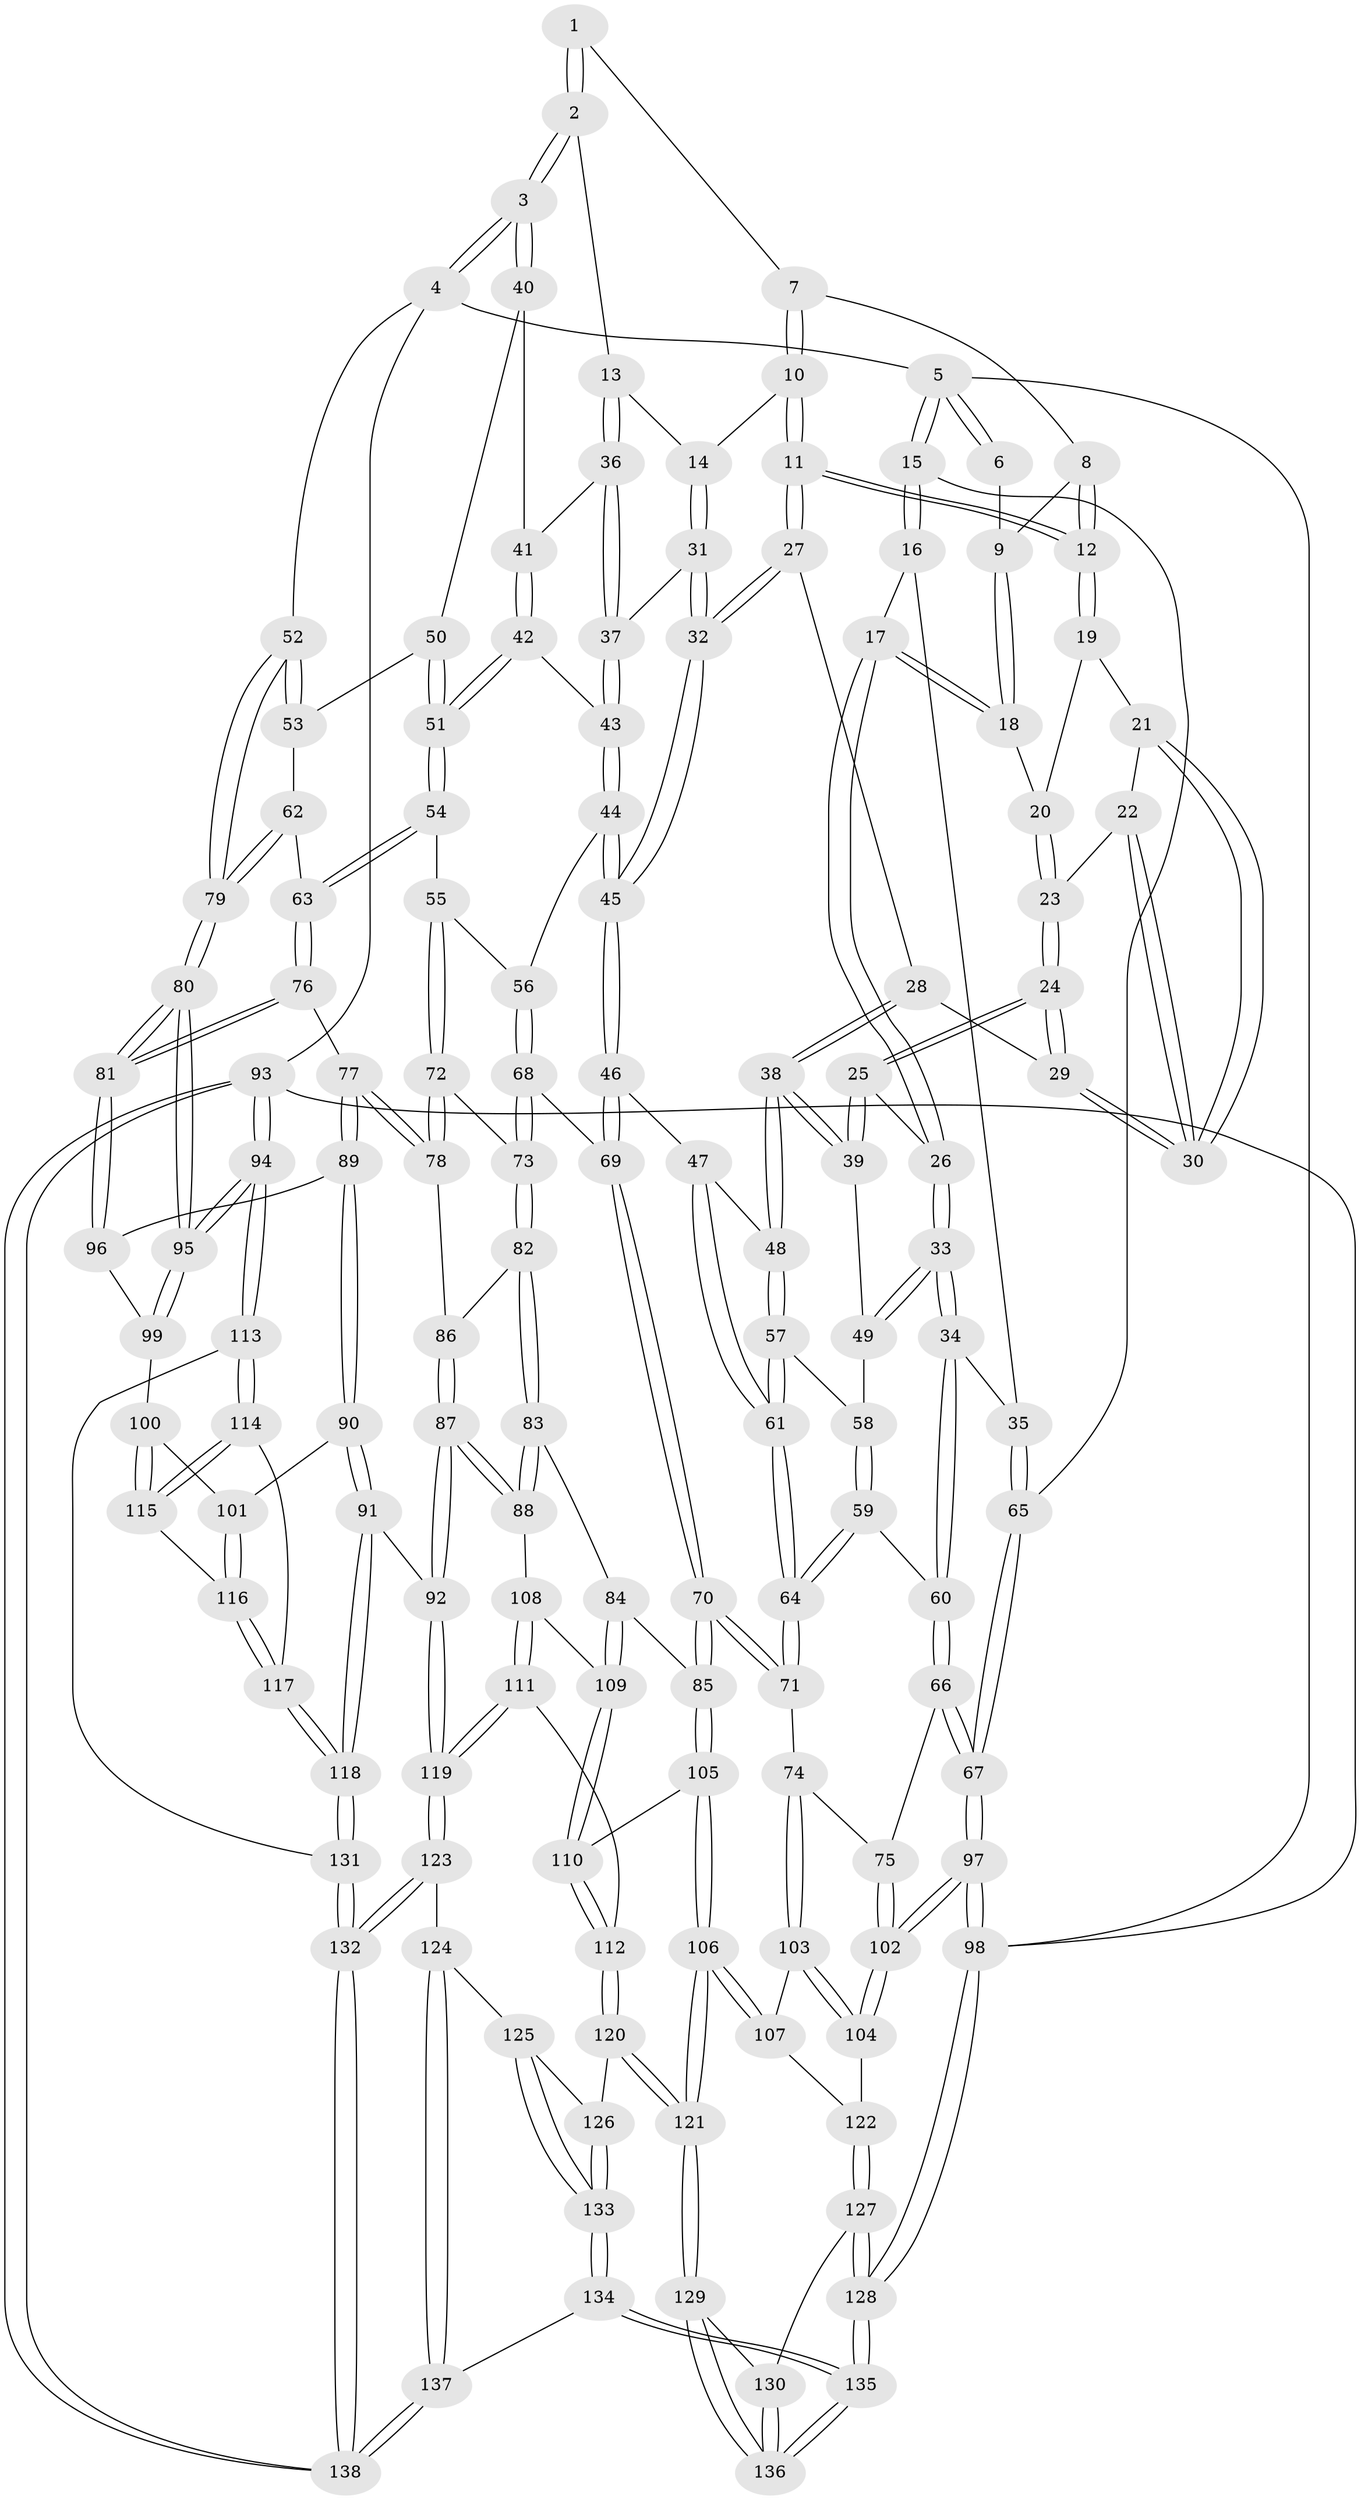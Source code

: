 // coarse degree distribution, {3: 0.11904761904761904, 5: 0.2976190476190476, 4: 0.4523809523809524, 6: 0.09523809523809523, 2: 0.023809523809523808, 7: 0.011904761904761904}
// Generated by graph-tools (version 1.1) at 2025/24/03/03/25 07:24:31]
// undirected, 138 vertices, 342 edges
graph export_dot {
graph [start="1"]
  node [color=gray90,style=filled];
  1 [pos="+0.725097180706158+0"];
  2 [pos="+1+0"];
  3 [pos="+1+0"];
  4 [pos="+1+0"];
  5 [pos="+0+0"];
  6 [pos="+0.2742062984508705+0"];
  7 [pos="+0.6355304084245906+0"];
  8 [pos="+0.4699309777391297+0.07542100168452781"];
  9 [pos="+0.26974039006998163+0"];
  10 [pos="+0.5935616892842711+0.12641830486964864"];
  11 [pos="+0.5214903998731552+0.17550982848812466"];
  12 [pos="+0.4739420906209311+0.14096975500564188"];
  13 [pos="+0.7021170938322726+0.2023557967024039"];
  14 [pos="+0.61609191622325+0.15262868451608158"];
  15 [pos="+0+0"];
  16 [pos="+0.122186560315812+0.12499734510814892"];
  17 [pos="+0.2158570693788443+0.08674647146784385"];
  18 [pos="+0.2583249048314488+0"];
  19 [pos="+0.42278609092224667+0.14566559355953357"];
  20 [pos="+0.38372857230535484+0.11562423393694223"];
  21 [pos="+0.4165686441356572+0.16042425372716804"];
  22 [pos="+0.38194456703522167+0.19394509289785555"];
  23 [pos="+0.3644751423806242+0.20225182482946866"];
  24 [pos="+0.32478281510671114+0.22865340060392547"];
  25 [pos="+0.32465712600655483+0.2287105188969778"];
  26 [pos="+0.2177486898680899+0.09188081215731486"];
  27 [pos="+0.5142992159386108+0.2227809891224397"];
  28 [pos="+0.4446117969966409+0.23423284981994713"];
  29 [pos="+0.4344873818451484+0.2263020219050328"];
  30 [pos="+0.4304999000042789+0.21969959648079584"];
  31 [pos="+0.6171577565122667+0.2413447143306479"];
  32 [pos="+0.5511932846124796+0.30841122567734086"];
  33 [pos="+0.19343653728255772+0.3144581444516603"];
  34 [pos="+0.17502510516428677+0.3294199658761251"];
  35 [pos="+0.01799237699168967+0.3082720816005577"];
  36 [pos="+0.7032841232244634+0.21635098206298548"];
  37 [pos="+0.693312667176139+0.2335507111370013"];
  38 [pos="+0.38991262388690984+0.31059422669127523"];
  39 [pos="+0.32848047608212844+0.2673328638934402"];
  40 [pos="+0.8921788805314167+0.22556522475507906"];
  41 [pos="+0.7575695859631002+0.2404062613075884"];
  42 [pos="+0.7528293083954625+0.31907480489998297"];
  43 [pos="+0.6888521022446664+0.28204269487270883"];
  44 [pos="+0.6130085222395347+0.35134441430519736"];
  45 [pos="+0.5534862792508487+0.3413914973034671"];
  46 [pos="+0.5370510946057555+0.356980023595529"];
  47 [pos="+0.46237345639321764+0.3406583544626659"];
  48 [pos="+0.39129668364131265+0.31310567193121985"];
  49 [pos="+0.27445219133791077+0.3122306017554818"];
  50 [pos="+0.8841152598499722+0.2506652285238222"];
  51 [pos="+0.8001666327252569+0.38005371289851736"];
  52 [pos="+1+0.38253087227976856"];
  53 [pos="+0.946560768594245+0.37187379816464505"];
  54 [pos="+0.796255608516638+0.4053900420257619"];
  55 [pos="+0.7457644190675876+0.4134214829472479"];
  56 [pos="+0.6540325334937968+0.3833466109896728"];
  57 [pos="+0.36416716838517116+0.3770063670907546"];
  58 [pos="+0.2869773512008739+0.3482479060719315"];
  59 [pos="+0.27957957562880226+0.4407183009624024"];
  60 [pos="+0.19516557070343482+0.40272742327220346"];
  61 [pos="+0.35919316710528415+0.4574347154870598"];
  62 [pos="+0.8567277982045115+0.4592996500524687"];
  63 [pos="+0.8454985579040536+0.4643535124311721"];
  64 [pos="+0.3484623806975793+0.5197096563333209"];
  65 [pos="+0+0.40436150447219343"];
  66 [pos="+0.08673374518773898+0.5469101012391849"];
  67 [pos="+0+0.5057938043046528"];
  68 [pos="+0.6167912715345575+0.5351181099463528"];
  69 [pos="+0.5012563713488881+0.49174515729011603"];
  70 [pos="+0.38248016502256194+0.5653814015799316"];
  71 [pos="+0.35945252940298794+0.5526258170229333"];
  72 [pos="+0.6664779243241851+0.5243751394592076"];
  73 [pos="+0.625940202394646+0.5419192704552259"];
  74 [pos="+0.17567013491926106+0.5945116681638789"];
  75 [pos="+0.1504819387709306+0.5839557516489755"];
  76 [pos="+0.850597941981677+0.5235628116853788"];
  77 [pos="+0.8388905628451546+0.5676308851054357"];
  78 [pos="+0.8193401531458049+0.5685819776676239"];
  79 [pos="+1+0.42024928631661973"];
  80 [pos="+1+0.5118214280853549"];
  81 [pos="+1+0.5336028503682204"];
  82 [pos="+0.6313618379831758+0.5740474727192442"];
  83 [pos="+0.6174478002292959+0.6563775237188262"];
  84 [pos="+0.440764073709684+0.621168984052291"];
  85 [pos="+0.38556832081217285+0.5751154062205626"];
  86 [pos="+0.7247034796865028+0.6066068182971057"];
  87 [pos="+0.6792352765795793+0.7482351289832022"];
  88 [pos="+0.6373066598578945+0.7090379816846041"];
  89 [pos="+0.8469851761588555+0.5932838023329701"];
  90 [pos="+0.8225096642805604+0.6924480561164489"];
  91 [pos="+0.7077328619832206+0.7799403727278772"];
  92 [pos="+0.7015753795828892+0.7785381505245736"];
  93 [pos="+1+1"];
  94 [pos="+1+0.9110920180489508"];
  95 [pos="+1+0.677028901838526"];
  96 [pos="+0.9419843297169636+0.6258757004647644"];
  97 [pos="+0+0.9695767747305978"];
  98 [pos="+0+1"];
  99 [pos="+0.9617011910148147+0.6691053884607584"];
  100 [pos="+0.955680639646297+0.7303793627698396"];
  101 [pos="+0.884480151896716+0.7339845449945311"];
  102 [pos="+0.04208602031438708+0.8112592308666858"];
  103 [pos="+0.18116340829087538+0.6509285156106109"];
  104 [pos="+0.10575205852045404+0.7925235663900707"];
  105 [pos="+0.3452899068048795+0.7415044463166568"];
  106 [pos="+0.3197129118419886+0.7956254024658693"];
  107 [pos="+0.25422736228124193+0.7846747221533837"];
  108 [pos="+0.5389542047311365+0.729783281016376"];
  109 [pos="+0.4970432308389529+0.7237913916879131"];
  110 [pos="+0.4799777070583091+0.7626477689381448"];
  111 [pos="+0.5435633601668597+0.825036890115643"];
  112 [pos="+0.4807205986790248+0.8092678391105205"];
  113 [pos="+1+0.8815127988477304"];
  114 [pos="+1+0.8356991906902218"];
  115 [pos="+1+0.7731884442807583"];
  116 [pos="+0.8908752383324068+0.7960915509137536"];
  117 [pos="+0.8855230678250932+0.8394874826852471"];
  118 [pos="+0.8043462575853808+0.909430202408873"];
  119 [pos="+0.5998840094153457+0.8588668630308158"];
  120 [pos="+0.41255703518866377+0.8631338695090433"];
  121 [pos="+0.3473272132364628+0.8527279771073238"];
  122 [pos="+0.20301657522035996+0.8076393456640536"];
  123 [pos="+0.5822417285454714+0.9097482474006271"];
  124 [pos="+0.5758528314924283+0.914973807385779"];
  125 [pos="+0.5256926188519366+0.9136886708447368"];
  126 [pos="+0.4371774052524618+0.888959251235024"];
  127 [pos="+0.17747535415801674+0.966757403415827"];
  128 [pos="+0+1"];
  129 [pos="+0.34241366443043414+0.8634156974719748"];
  130 [pos="+0.2319148149978454+0.9382267900826413"];
  131 [pos="+0.8068394219601353+0.9251658305877619"];
  132 [pos="+0.7931969491560847+1"];
  133 [pos="+0.4482819496832173+1"];
  134 [pos="+0.4213218967316394+1"];
  135 [pos="+0.39470533807655966+1"];
  136 [pos="+0.3527009153634125+1"];
  137 [pos="+0.4862786402541792+1"];
  138 [pos="+0.8263527998844565+1"];
  1 -- 2;
  1 -- 2;
  1 -- 7;
  2 -- 3;
  2 -- 3;
  2 -- 13;
  3 -- 4;
  3 -- 4;
  3 -- 40;
  3 -- 40;
  4 -- 5;
  4 -- 52;
  4 -- 93;
  5 -- 6;
  5 -- 6;
  5 -- 15;
  5 -- 15;
  5 -- 98;
  6 -- 9;
  7 -- 8;
  7 -- 10;
  7 -- 10;
  8 -- 9;
  8 -- 12;
  8 -- 12;
  9 -- 18;
  9 -- 18;
  10 -- 11;
  10 -- 11;
  10 -- 14;
  11 -- 12;
  11 -- 12;
  11 -- 27;
  11 -- 27;
  12 -- 19;
  12 -- 19;
  13 -- 14;
  13 -- 36;
  13 -- 36;
  14 -- 31;
  14 -- 31;
  15 -- 16;
  15 -- 16;
  15 -- 65;
  16 -- 17;
  16 -- 35;
  17 -- 18;
  17 -- 18;
  17 -- 26;
  17 -- 26;
  18 -- 20;
  19 -- 20;
  19 -- 21;
  20 -- 23;
  20 -- 23;
  21 -- 22;
  21 -- 30;
  21 -- 30;
  22 -- 23;
  22 -- 30;
  22 -- 30;
  23 -- 24;
  23 -- 24;
  24 -- 25;
  24 -- 25;
  24 -- 29;
  24 -- 29;
  25 -- 26;
  25 -- 39;
  25 -- 39;
  26 -- 33;
  26 -- 33;
  27 -- 28;
  27 -- 32;
  27 -- 32;
  28 -- 29;
  28 -- 38;
  28 -- 38;
  29 -- 30;
  29 -- 30;
  31 -- 32;
  31 -- 32;
  31 -- 37;
  32 -- 45;
  32 -- 45;
  33 -- 34;
  33 -- 34;
  33 -- 49;
  33 -- 49;
  34 -- 35;
  34 -- 60;
  34 -- 60;
  35 -- 65;
  35 -- 65;
  36 -- 37;
  36 -- 37;
  36 -- 41;
  37 -- 43;
  37 -- 43;
  38 -- 39;
  38 -- 39;
  38 -- 48;
  38 -- 48;
  39 -- 49;
  40 -- 41;
  40 -- 50;
  41 -- 42;
  41 -- 42;
  42 -- 43;
  42 -- 51;
  42 -- 51;
  43 -- 44;
  43 -- 44;
  44 -- 45;
  44 -- 45;
  44 -- 56;
  45 -- 46;
  45 -- 46;
  46 -- 47;
  46 -- 69;
  46 -- 69;
  47 -- 48;
  47 -- 61;
  47 -- 61;
  48 -- 57;
  48 -- 57;
  49 -- 58;
  50 -- 51;
  50 -- 51;
  50 -- 53;
  51 -- 54;
  51 -- 54;
  52 -- 53;
  52 -- 53;
  52 -- 79;
  52 -- 79;
  53 -- 62;
  54 -- 55;
  54 -- 63;
  54 -- 63;
  55 -- 56;
  55 -- 72;
  55 -- 72;
  56 -- 68;
  56 -- 68;
  57 -- 58;
  57 -- 61;
  57 -- 61;
  58 -- 59;
  58 -- 59;
  59 -- 60;
  59 -- 64;
  59 -- 64;
  60 -- 66;
  60 -- 66;
  61 -- 64;
  61 -- 64;
  62 -- 63;
  62 -- 79;
  62 -- 79;
  63 -- 76;
  63 -- 76;
  64 -- 71;
  64 -- 71;
  65 -- 67;
  65 -- 67;
  66 -- 67;
  66 -- 67;
  66 -- 75;
  67 -- 97;
  67 -- 97;
  68 -- 69;
  68 -- 73;
  68 -- 73;
  69 -- 70;
  69 -- 70;
  70 -- 71;
  70 -- 71;
  70 -- 85;
  70 -- 85;
  71 -- 74;
  72 -- 73;
  72 -- 78;
  72 -- 78;
  73 -- 82;
  73 -- 82;
  74 -- 75;
  74 -- 103;
  74 -- 103;
  75 -- 102;
  75 -- 102;
  76 -- 77;
  76 -- 81;
  76 -- 81;
  77 -- 78;
  77 -- 78;
  77 -- 89;
  77 -- 89;
  78 -- 86;
  79 -- 80;
  79 -- 80;
  80 -- 81;
  80 -- 81;
  80 -- 95;
  80 -- 95;
  81 -- 96;
  81 -- 96;
  82 -- 83;
  82 -- 83;
  82 -- 86;
  83 -- 84;
  83 -- 88;
  83 -- 88;
  84 -- 85;
  84 -- 109;
  84 -- 109;
  85 -- 105;
  85 -- 105;
  86 -- 87;
  86 -- 87;
  87 -- 88;
  87 -- 88;
  87 -- 92;
  87 -- 92;
  88 -- 108;
  89 -- 90;
  89 -- 90;
  89 -- 96;
  90 -- 91;
  90 -- 91;
  90 -- 101;
  91 -- 92;
  91 -- 118;
  91 -- 118;
  92 -- 119;
  92 -- 119;
  93 -- 94;
  93 -- 94;
  93 -- 138;
  93 -- 138;
  93 -- 98;
  94 -- 95;
  94 -- 95;
  94 -- 113;
  94 -- 113;
  95 -- 99;
  95 -- 99;
  96 -- 99;
  97 -- 98;
  97 -- 98;
  97 -- 102;
  97 -- 102;
  98 -- 128;
  98 -- 128;
  99 -- 100;
  100 -- 101;
  100 -- 115;
  100 -- 115;
  101 -- 116;
  101 -- 116;
  102 -- 104;
  102 -- 104;
  103 -- 104;
  103 -- 104;
  103 -- 107;
  104 -- 122;
  105 -- 106;
  105 -- 106;
  105 -- 110;
  106 -- 107;
  106 -- 107;
  106 -- 121;
  106 -- 121;
  107 -- 122;
  108 -- 109;
  108 -- 111;
  108 -- 111;
  109 -- 110;
  109 -- 110;
  110 -- 112;
  110 -- 112;
  111 -- 112;
  111 -- 119;
  111 -- 119;
  112 -- 120;
  112 -- 120;
  113 -- 114;
  113 -- 114;
  113 -- 131;
  114 -- 115;
  114 -- 115;
  114 -- 117;
  115 -- 116;
  116 -- 117;
  116 -- 117;
  117 -- 118;
  117 -- 118;
  118 -- 131;
  118 -- 131;
  119 -- 123;
  119 -- 123;
  120 -- 121;
  120 -- 121;
  120 -- 126;
  121 -- 129;
  121 -- 129;
  122 -- 127;
  122 -- 127;
  123 -- 124;
  123 -- 132;
  123 -- 132;
  124 -- 125;
  124 -- 137;
  124 -- 137;
  125 -- 126;
  125 -- 133;
  125 -- 133;
  126 -- 133;
  126 -- 133;
  127 -- 128;
  127 -- 128;
  127 -- 130;
  128 -- 135;
  128 -- 135;
  129 -- 130;
  129 -- 136;
  129 -- 136;
  130 -- 136;
  130 -- 136;
  131 -- 132;
  131 -- 132;
  132 -- 138;
  132 -- 138;
  133 -- 134;
  133 -- 134;
  134 -- 135;
  134 -- 135;
  134 -- 137;
  135 -- 136;
  135 -- 136;
  137 -- 138;
  137 -- 138;
}
